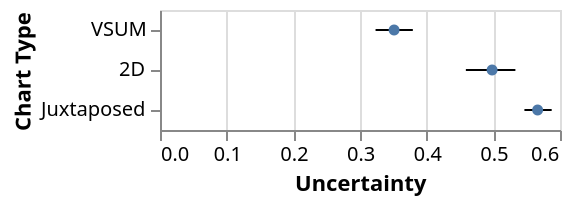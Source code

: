 {
  "$schema": "https://vega.github.io/schema/vega-lite/v2.json",
  "data": {
    "values": [
      {
        "type": "2D",
        "mean": 0.4981437631776633,
        "ci1": 0.4587951384628502,
        "ci2": 0.533091520543984
      },
      {
        "type": "VSUM",
        "mean": 0.3511386949229416,
        "ci1": 0.32334009440417133,
        "ci2": 0.37924394704879116
      },
      {
        "type": "Juxtaposed",
        "mean": 0.5664327125485888,
        "ci1": 0.5466246045508965,
        "ci2": 0.587508912607127
      }
    ]
  },
  "layer": [
    {
      "mark": "rule",
      "encoding": {
        "y": {
          "field": "type",
          "type": "ordinal",
          "title": "Chart Type",
          "scale": {"domain": ["VSUM","2D","Juxtaposed"]}
        },
        "x": {
          "field": "ci1",
          "type": "quantitative",
          "title": "Uncertainty",
          "axis": {
            "format": ".1f"
          },
          "scale": {
            "zero": true
          }
        },
        "x2": {"field": "ci2","type": "quantitative"}
      }
    },
    {
      "mark": "circle",
      "encoding": {
        "y": {
          "field": "type",
          "type": "ordinal",
          "scale": {"domain": ["Juxtaposed","2D","VSUM"]}
        },
        "x": {"field": "mean","type": "quantitative"},
        "opacity": {"value": 1}
      }
    }
  ]
}